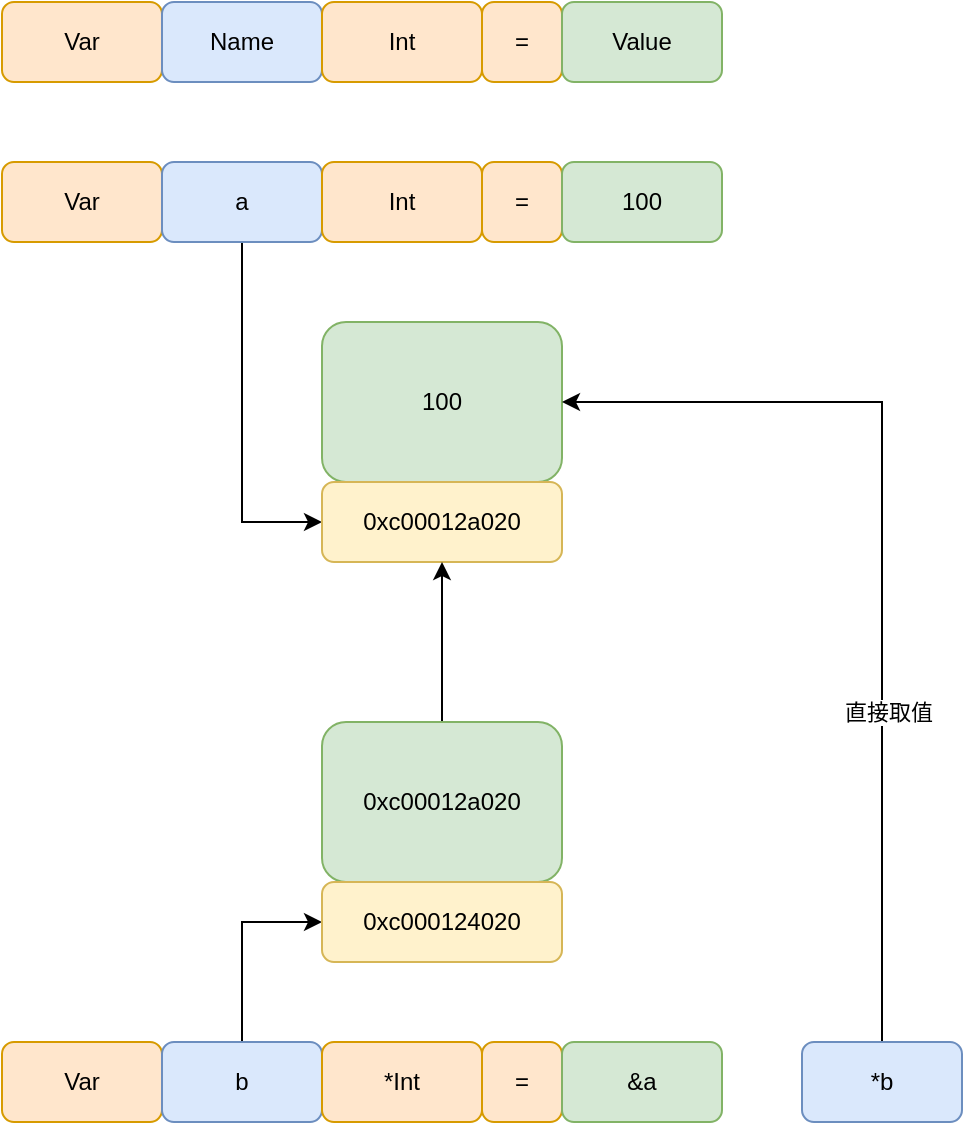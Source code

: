 <mxfile version="14.6.13" type="device"><diagram id="0jwu8SioVOXufibLIWIC" name="第 1 页"><mxGraphModel dx="946" dy="627" grid="1" gridSize="10" guides="1" tooltips="1" connect="1" arrows="1" fold="1" page="1" pageScale="1" pageWidth="1169" pageHeight="827" math="0" shadow="0"><root><mxCell id="0"/><mxCell id="1" parent="0"/><mxCell id="pTZH74NSmrGvOke5dcRm-1" value="100" style="rounded=1;whiteSpace=wrap;html=1;fillColor=#d5e8d4;strokeColor=#82b366;" vertex="1" parent="1"><mxGeometry x="280" y="200" width="120" height="80" as="geometry"/></mxCell><mxCell id="pTZH74NSmrGvOke5dcRm-2" value="Var" style="rounded=1;whiteSpace=wrap;html=1;fillColor=#ffe6cc;strokeColor=#d79b00;" vertex="1" parent="1"><mxGeometry x="120" y="40" width="80" height="40" as="geometry"/></mxCell><mxCell id="pTZH74NSmrGvOke5dcRm-3" value="Name" style="rounded=1;whiteSpace=wrap;html=1;fillColor=#dae8fc;strokeColor=#6c8ebf;" vertex="1" parent="1"><mxGeometry x="200" y="40" width="80" height="40" as="geometry"/></mxCell><mxCell id="pTZH74NSmrGvOke5dcRm-4" value="=" style="rounded=1;whiteSpace=wrap;html=1;fillColor=#ffe6cc;strokeColor=#d79b00;" vertex="1" parent="1"><mxGeometry x="360" y="40" width="40" height="40" as="geometry"/></mxCell><mxCell id="pTZH74NSmrGvOke5dcRm-5" value="Value" style="rounded=1;whiteSpace=wrap;html=1;fillColor=#d5e8d4;strokeColor=#82b366;" vertex="1" parent="1"><mxGeometry x="400" y="40" width="80" height="40" as="geometry"/></mxCell><mxCell id="pTZH74NSmrGvOke5dcRm-6" value="Int" style="rounded=1;whiteSpace=wrap;html=1;fillColor=#ffe6cc;strokeColor=#d79b00;" vertex="1" parent="1"><mxGeometry x="280" y="40" width="80" height="40" as="geometry"/></mxCell><mxCell id="pTZH74NSmrGvOke5dcRm-7" value="Var" style="rounded=1;whiteSpace=wrap;html=1;fillColor=#ffe6cc;strokeColor=#d79b00;" vertex="1" parent="1"><mxGeometry x="120" y="120" width="80" height="40" as="geometry"/></mxCell><mxCell id="pTZH74NSmrGvOke5dcRm-13" style="edgeStyle=orthogonalEdgeStyle;rounded=0;orthogonalLoop=1;jettySize=auto;html=1;exitX=0.5;exitY=1;exitDx=0;exitDy=0;entryX=0;entryY=0.5;entryDx=0;entryDy=0;" edge="1" parent="1" source="pTZH74NSmrGvOke5dcRm-8" target="pTZH74NSmrGvOke5dcRm-12"><mxGeometry relative="1" as="geometry"/></mxCell><mxCell id="pTZH74NSmrGvOke5dcRm-8" value="a" style="rounded=1;whiteSpace=wrap;html=1;fillColor=#dae8fc;strokeColor=#6c8ebf;" vertex="1" parent="1"><mxGeometry x="200" y="120" width="80" height="40" as="geometry"/></mxCell><mxCell id="pTZH74NSmrGvOke5dcRm-9" value="=" style="rounded=1;whiteSpace=wrap;html=1;fillColor=#ffe6cc;strokeColor=#d79b00;" vertex="1" parent="1"><mxGeometry x="360" y="120" width="40" height="40" as="geometry"/></mxCell><mxCell id="pTZH74NSmrGvOke5dcRm-10" value="100" style="rounded=1;whiteSpace=wrap;html=1;fillColor=#d5e8d4;strokeColor=#82b366;" vertex="1" parent="1"><mxGeometry x="400" y="120" width="80" height="40" as="geometry"/></mxCell><mxCell id="pTZH74NSmrGvOke5dcRm-11" value="Int" style="rounded=1;whiteSpace=wrap;html=1;fillColor=#ffe6cc;strokeColor=#d79b00;" vertex="1" parent="1"><mxGeometry x="280" y="120" width="80" height="40" as="geometry"/></mxCell><mxCell id="pTZH74NSmrGvOke5dcRm-12" value="0xc00012a020" style="rounded=1;whiteSpace=wrap;html=1;fillColor=#fff2cc;strokeColor=#d6b656;" vertex="1" parent="1"><mxGeometry x="280" y="280" width="120" height="40" as="geometry"/></mxCell><mxCell id="pTZH74NSmrGvOke5dcRm-14" value="Var" style="rounded=1;whiteSpace=wrap;html=1;fillColor=#ffe6cc;strokeColor=#d79b00;" vertex="1" parent="1"><mxGeometry x="120" y="560" width="80" height="40" as="geometry"/></mxCell><mxCell id="pTZH74NSmrGvOke5dcRm-21" style="edgeStyle=orthogonalEdgeStyle;rounded=0;orthogonalLoop=1;jettySize=auto;html=1;exitX=0.5;exitY=0;exitDx=0;exitDy=0;entryX=0;entryY=0.5;entryDx=0;entryDy=0;" edge="1" parent="1" source="pTZH74NSmrGvOke5dcRm-15" target="pTZH74NSmrGvOke5dcRm-20"><mxGeometry relative="1" as="geometry"/></mxCell><mxCell id="pTZH74NSmrGvOke5dcRm-15" value="b" style="rounded=1;whiteSpace=wrap;html=1;fillColor=#dae8fc;strokeColor=#6c8ebf;" vertex="1" parent="1"><mxGeometry x="200" y="560" width="80" height="40" as="geometry"/></mxCell><mxCell id="pTZH74NSmrGvOke5dcRm-16" value="=" style="rounded=1;whiteSpace=wrap;html=1;fillColor=#ffe6cc;strokeColor=#d79b00;" vertex="1" parent="1"><mxGeometry x="360" y="560" width="40" height="40" as="geometry"/></mxCell><mxCell id="pTZH74NSmrGvOke5dcRm-17" value="&amp;amp;a" style="rounded=1;whiteSpace=wrap;html=1;fillColor=#d5e8d4;strokeColor=#82b366;" vertex="1" parent="1"><mxGeometry x="400" y="560" width="80" height="40" as="geometry"/></mxCell><mxCell id="pTZH74NSmrGvOke5dcRm-18" value="*Int" style="rounded=1;whiteSpace=wrap;html=1;fillColor=#ffe6cc;strokeColor=#d79b00;" vertex="1" parent="1"><mxGeometry x="280" y="560" width="80" height="40" as="geometry"/></mxCell><mxCell id="pTZH74NSmrGvOke5dcRm-23" style="edgeStyle=orthogonalEdgeStyle;rounded=0;orthogonalLoop=1;jettySize=auto;html=1;exitX=0.5;exitY=0;exitDx=0;exitDy=0;entryX=0.5;entryY=1;entryDx=0;entryDy=0;" edge="1" parent="1" source="pTZH74NSmrGvOke5dcRm-19" target="pTZH74NSmrGvOke5dcRm-12"><mxGeometry relative="1" as="geometry"/></mxCell><mxCell id="pTZH74NSmrGvOke5dcRm-19" value="0xc00012a020" style="rounded=1;whiteSpace=wrap;html=1;fillColor=#d5e8d4;strokeColor=#82b366;" vertex="1" parent="1"><mxGeometry x="280" y="400" width="120" height="80" as="geometry"/></mxCell><mxCell id="pTZH74NSmrGvOke5dcRm-20" value="0xc000124020" style="rounded=1;whiteSpace=wrap;html=1;fillColor=#fff2cc;strokeColor=#d6b656;" vertex="1" parent="1"><mxGeometry x="280" y="480" width="120" height="40" as="geometry"/></mxCell><mxCell id="pTZH74NSmrGvOke5dcRm-25" style="edgeStyle=orthogonalEdgeStyle;rounded=0;orthogonalLoop=1;jettySize=auto;html=1;exitX=0.5;exitY=0;exitDx=0;exitDy=0;entryX=1;entryY=0.5;entryDx=0;entryDy=0;" edge="1" parent="1" source="pTZH74NSmrGvOke5dcRm-24" target="pTZH74NSmrGvOke5dcRm-1"><mxGeometry relative="1" as="geometry"/></mxCell><mxCell id="pTZH74NSmrGvOke5dcRm-26" value="直接取值" style="edgeLabel;html=1;align=center;verticalAlign=middle;resizable=0;points=[];" vertex="1" connectable="0" parent="pTZH74NSmrGvOke5dcRm-25"><mxGeometry x="-0.312" y="-3" relative="1" as="geometry"><mxPoint as="offset"/></mxGeometry></mxCell><mxCell id="pTZH74NSmrGvOke5dcRm-24" value="*b" style="rounded=1;whiteSpace=wrap;html=1;fillColor=#dae8fc;strokeColor=#6c8ebf;" vertex="1" parent="1"><mxGeometry x="520" y="560" width="80" height="40" as="geometry"/></mxCell></root></mxGraphModel></diagram></mxfile>